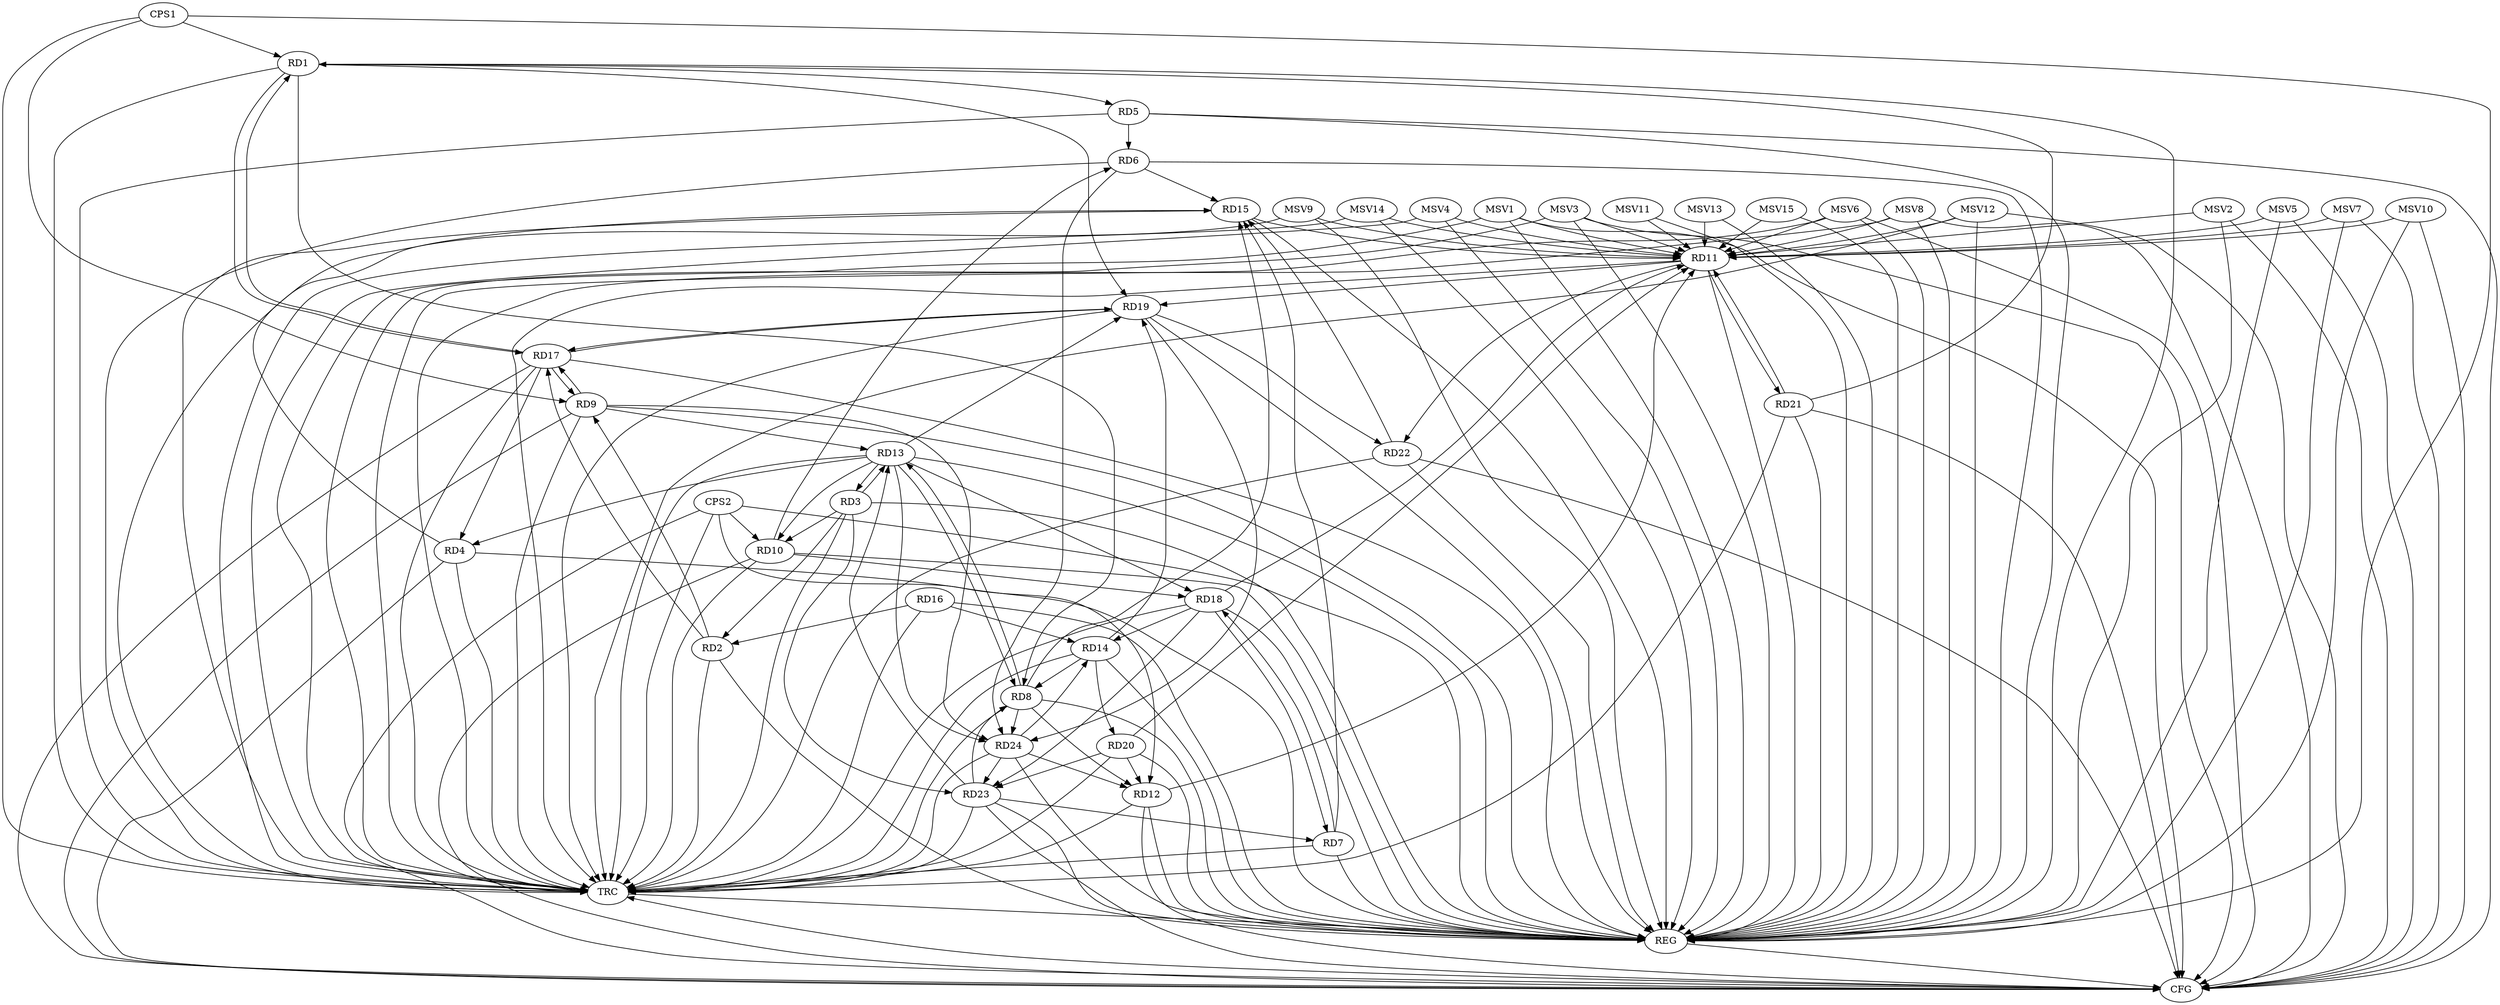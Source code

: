 strict digraph G {
  RD1 [ label="RD1" ];
  RD2 [ label="RD2" ];
  RD3 [ label="RD3" ];
  RD4 [ label="RD4" ];
  RD5 [ label="RD5" ];
  RD6 [ label="RD6" ];
  RD7 [ label="RD7" ];
  RD8 [ label="RD8" ];
  RD9 [ label="RD9" ];
  RD10 [ label="RD10" ];
  RD11 [ label="RD11" ];
  RD12 [ label="RD12" ];
  RD13 [ label="RD13" ];
  RD14 [ label="RD14" ];
  RD15 [ label="RD15" ];
  RD16 [ label="RD16" ];
  RD17 [ label="RD17" ];
  RD18 [ label="RD18" ];
  RD19 [ label="RD19" ];
  RD20 [ label="RD20" ];
  RD21 [ label="RD21" ];
  RD22 [ label="RD22" ];
  RD23 [ label="RD23" ];
  RD24 [ label="RD24" ];
  CPS1 [ label="CPS1" ];
  CPS2 [ label="CPS2" ];
  REG [ label="REG" ];
  CFG [ label="CFG" ];
  TRC [ label="TRC" ];
  MSV1 [ label="MSV1" ];
  MSV2 [ label="MSV2" ];
  MSV3 [ label="MSV3" ];
  MSV4 [ label="MSV4" ];
  MSV5 [ label="MSV5" ];
  MSV6 [ label="MSV6" ];
  MSV7 [ label="MSV7" ];
  MSV8 [ label="MSV8" ];
  MSV9 [ label="MSV9" ];
  MSV10 [ label="MSV10" ];
  MSV11 [ label="MSV11" ];
  MSV12 [ label="MSV12" ];
  MSV13 [ label="MSV13" ];
  MSV14 [ label="MSV14" ];
  MSV15 [ label="MSV15" ];
  RD1 -> RD5;
  RD1 -> RD8;
  RD1 -> RD17;
  RD17 -> RD1;
  RD1 -> RD19;
  RD21 -> RD1;
  RD3 -> RD2;
  RD2 -> RD9;
  RD16 -> RD2;
  RD2 -> RD17;
  RD3 -> RD10;
  RD3 -> RD13;
  RD13 -> RD3;
  RD3 -> RD23;
  RD13 -> RD4;
  RD4 -> RD15;
  RD17 -> RD4;
  RD5 -> RD6;
  RD10 -> RD6;
  RD6 -> RD15;
  RD6 -> RD24;
  RD7 -> RD15;
  RD7 -> RD18;
  RD18 -> RD7;
  RD23 -> RD7;
  RD8 -> RD12;
  RD8 -> RD13;
  RD13 -> RD8;
  RD14 -> RD8;
  RD8 -> RD15;
  RD23 -> RD8;
  RD8 -> RD24;
  RD9 -> RD13;
  RD9 -> RD17;
  RD17 -> RD9;
  RD9 -> RD24;
  RD13 -> RD10;
  RD10 -> RD18;
  RD12 -> RD11;
  RD15 -> RD11;
  RD18 -> RD11;
  RD11 -> RD19;
  RD20 -> RD11;
  RD11 -> RD21;
  RD21 -> RD11;
  RD11 -> RD22;
  RD20 -> RD12;
  RD24 -> RD12;
  RD13 -> RD18;
  RD13 -> RD19;
  RD23 -> RD13;
  RD13 -> RD24;
  RD16 -> RD14;
  RD18 -> RD14;
  RD14 -> RD19;
  RD14 -> RD20;
  RD24 -> RD14;
  RD22 -> RD15;
  RD17 -> RD19;
  RD19 -> RD17;
  RD18 -> RD23;
  RD19 -> RD22;
  RD19 -> RD24;
  RD20 -> RD23;
  RD24 -> RD23;
  CPS1 -> RD1;
  CPS1 -> RD9;
  CPS2 -> RD10;
  CPS2 -> RD12;
  RD1 -> REG;
  RD2 -> REG;
  RD3 -> REG;
  RD4 -> REG;
  RD5 -> REG;
  RD6 -> REG;
  RD7 -> REG;
  RD8 -> REG;
  RD9 -> REG;
  RD10 -> REG;
  RD11 -> REG;
  RD12 -> REG;
  RD13 -> REG;
  RD14 -> REG;
  RD15 -> REG;
  RD16 -> REG;
  RD17 -> REG;
  RD18 -> REG;
  RD19 -> REG;
  RD20 -> REG;
  RD21 -> REG;
  RD22 -> REG;
  RD23 -> REG;
  RD24 -> REG;
  CPS1 -> REG;
  CPS2 -> REG;
  RD10 -> CFG;
  RD22 -> CFG;
  RD17 -> CFG;
  RD5 -> CFG;
  CPS2 -> CFG;
  RD23 -> CFG;
  RD9 -> CFG;
  RD21 -> CFG;
  RD4 -> CFG;
  RD12 -> CFG;
  REG -> CFG;
  RD1 -> TRC;
  RD2 -> TRC;
  RD3 -> TRC;
  RD4 -> TRC;
  RD5 -> TRC;
  RD6 -> TRC;
  RD7 -> TRC;
  RD8 -> TRC;
  RD9 -> TRC;
  RD10 -> TRC;
  RD11 -> TRC;
  RD12 -> TRC;
  RD13 -> TRC;
  RD14 -> TRC;
  RD15 -> TRC;
  RD16 -> TRC;
  RD17 -> TRC;
  RD18 -> TRC;
  RD19 -> TRC;
  RD20 -> TRC;
  RD21 -> TRC;
  RD22 -> TRC;
  RD23 -> TRC;
  RD24 -> TRC;
  CPS1 -> TRC;
  CPS2 -> TRC;
  CFG -> TRC;
  TRC -> REG;
  MSV1 -> RD11;
  MSV2 -> RD11;
  MSV1 -> REG;
  MSV1 -> TRC;
  MSV1 -> CFG;
  MSV2 -> REG;
  MSV2 -> CFG;
  MSV3 -> RD11;
  MSV3 -> REG;
  MSV3 -> TRC;
  MSV3 -> CFG;
  MSV4 -> RD11;
  MSV5 -> RD11;
  MSV6 -> RD11;
  MSV7 -> RD11;
  MSV8 -> RD11;
  MSV4 -> REG;
  MSV4 -> TRC;
  MSV5 -> REG;
  MSV5 -> CFG;
  MSV6 -> REG;
  MSV6 -> TRC;
  MSV6 -> CFG;
  MSV7 -> REG;
  MSV7 -> CFG;
  MSV8 -> REG;
  MSV8 -> TRC;
  MSV8 -> CFG;
  MSV9 -> RD11;
  MSV9 -> REG;
  MSV9 -> TRC;
  MSV10 -> RD11;
  MSV10 -> REG;
  MSV10 -> CFG;
  MSV11 -> RD11;
  MSV11 -> REG;
  MSV12 -> RD11;
  MSV12 -> REG;
  MSV12 -> TRC;
  MSV12 -> CFG;
  MSV13 -> RD11;
  MSV13 -> REG;
  MSV14 -> RD11;
  MSV14 -> REG;
  MSV14 -> TRC;
  MSV15 -> RD11;
  MSV15 -> REG;
}
